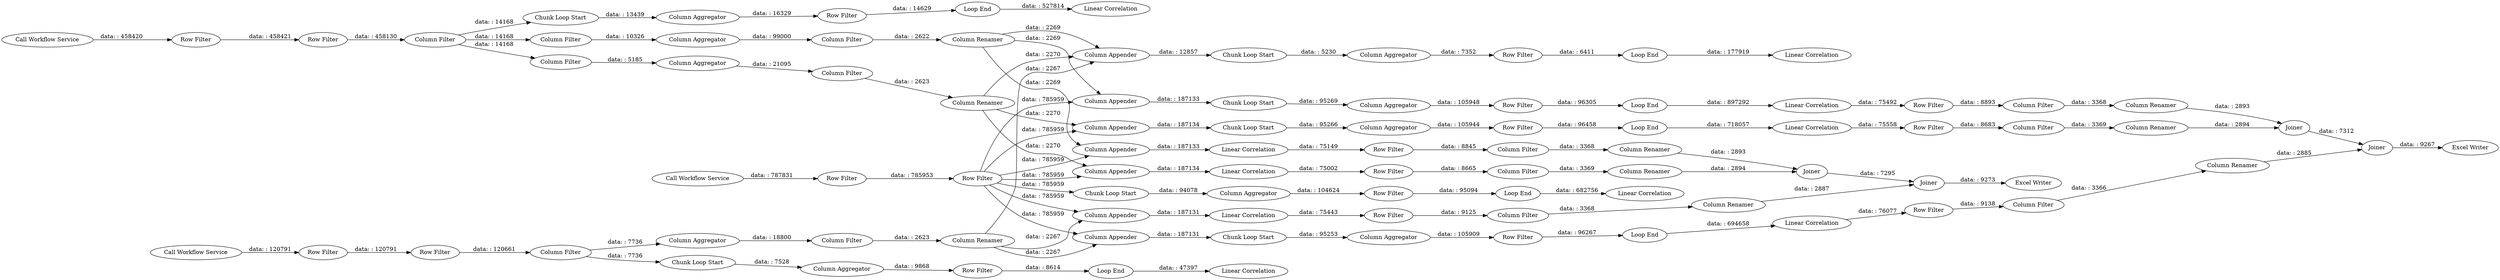 digraph {
	"1931894489663089356_20" [label="Column Aggregator"]
	"-3132961559920300365_20" [label="Column Aggregator"]
	"1931894489663089356_19" [label="Chunk Loop Start"]
	"-3765756869737892010_89" [label="Column Appender"]
	"-3765756869737892010_15" [label="Row Filter"]
	"-3765756869737892010_68" [label=Joiner]
	"-3765756869737892010_59" [label="Column Filter"]
	"910411156693689522_21" [label="Row Filter"]
	"-3912743730319187554_20" [label="Column Aggregator"]
	"910411156693689522_20" [label="Column Aggregator"]
	"-3765756869737892010_61" [label="Column Filter"]
	"-3765756869737892010_41" [label="Linear Correlation"]
	"-3765756869737892010_33" [label="Linear Correlation"]
	"5790085197815063431_20" [label="Column Aggregator"]
	"-3765756869737892010_24" [label="Column Aggregator"]
	"-3765756869737892010_25" [label="Column Filter"]
	"-3765756869737892010_84" [label="Column Renamer"]
	"-3765756869737892010_29" [label="Linear Correlation"]
	"-3765756869737892010_74" [label="Column Renamer"]
	"-3132961559920300365_21" [label="Row Filter"]
	"1931894489663089356_18" [label="Loop End"]
	"-3765756869737892010_50" [label="Row Filter"]
	"-4735007784854174348_20" [label="Column Aggregator"]
	"6174775309887902955_20" [label="Column Aggregator"]
	"-3765756869737892010_94" [label="Row Filter"]
	"5790085197815063431_21" [label="Row Filter"]
	"-3765756869737892010_30" [label="Column Filter"]
	"5790085197815063431_19" [label="Chunk Loop Start"]
	"6174775309887902955_19" [label="Chunk Loop Start"]
	"-3765756869737892010_16" [label="Linear Correlation"]
	"-3765756869737892010_66" [label="Row Filter"]
	"-3765756869737892010_91" [label=Joiner]
	"-3765756869737892010_95" [label="Row Filter"]
	"-3765756869737892010_47" [label="Column Aggregator"]
	"-3765756869737892010_71" [label="Column Filter"]
	"-3912743730319187554_21" [label="Row Filter"]
	"-3765756869737892010_51" [label="Column Renamer"]
	"-3765756869737892010_96" [label="Linear Correlation"]
	"-3765756869737892010_92" [label="Excel Writer"]
	"910411156693689522_19" [label="Chunk Loop Start"]
	"-3765756869737892010_42" [label="Row Filter"]
	"-4735007784854174348_18" [label="Loop End"]
	"-3765756869737892010_75" [label=Joiner]
	"-3765756869737892010_53" [label="Column Renamer"]
	"1931894489663089356_21" [label="Row Filter"]
	"-4735007784854174348_21" [label="Row Filter"]
	"-3765756869737892010_45" [label="Call Workflow Service"]
	"-3765756869737892010_87" [label="Column Renamer"]
	"-3132961559920300365_19" [label="Chunk Loop Start"]
	"-3765756869737892010_64" [label="Linear Correlation"]
	"-3765756869737892010_90" [label="Linear Correlation"]
	"-3765756869737892010_35" [label="Column Aggregator"]
	"-3765756869737892010_26" [label="Column Appender"]
	"-3765756869737892010_36" [label="Column Appender"]
	"-3765756869737892010_49" [label="Column Filter"]
	"5790085197815063431_18" [label="Loop End"]
	"-3765756869737892010_69" [label="Column Filter"]
	"-3765756869737892010_55" [label="Row Filter"]
	"-3765756869737892010_78" [label=Joiner]
	"-3765756869737892010_67" [label="Row Filter"]
	"-3765756869737892010_73" [label="Column Renamer"]
	"-3765756869737892010_83" [label="Column Filter"]
	"-3132961559920300365_18" [label="Loop End"]
	"-3765756869737892010_82" [label="Linear Correlation"]
	"-3765756869737892010_60" [label="Column Filter"]
	"-3912743730319187554_19" [label="Chunk Loop Start"]
	"-3765756869737892010_31" [label="Column Appender"]
	"-3765756869737892010_72" [label="Column Renamer"]
	"910411156693689522_18" [label="Loop End"]
	"-3765756869737892010_85" [label="Column Appender"]
	"-3765756869737892010_17" [label="Row Filter"]
	"-3765756869737892010_38" [label="Linear Correlation"]
	"-4735007784854174348_19" [label="Chunk Loop Start"]
	"-3765756869737892010_52" [label="Column Renamer"]
	"-3765756869737892010_76" [label="Excel Writer"]
	"-3765756869737892010_14" [label="Linear Correlation"]
	"6174775309887902955_18" [label="Loop End"]
	"-3765756869737892010_1" [label="Call Workflow Service"]
	"-3765756869737892010_80" [label="Column Appender"]
	"-3765756869737892010_79" [label="Column Filter"]
	"-3765756869737892010_48" [label="Column Filter"]
	"-3765756869737892010_65" [label="Row Filter"]
	"-3912743730319187554_18" [label="Loop End"]
	"-3765756869737892010_97" [label="Row Filter"]
	"-3765756869737892010_2" [label="Call Workflow Service"]
	"-3765756869737892010_86" [label="Column Renamer"]
	"-3765756869737892010_70" [label="Column Filter"]
	"6174775309887902955_21" [label="Row Filter"]
	"-3765756869737892010_54" [label="Row Filter"]
	"-3765756869737892010_77" [label="Column Filter"]
	"-3765756869737892010_62" [label="Column Appender"]
	"-3765756869737892010_54" -> "-3765756869737892010_85" [label="data: : 785959"]
	"-3765756869737892010_49" -> "-3765756869737892010_47" [label="data: : 7736"]
	"-3765756869737892010_55" -> "-3765756869737892010_59" [label="data: : 458130"]
	"910411156693689522_21" -> "910411156693689522_18" [label="data: : 96267"]
	"-3765756869737892010_78" -> "-3765756869737892010_91" [label="data: : 7295"]
	"6174775309887902955_20" -> "6174775309887902955_21" [label="data: : 7352"]
	"-3765756869737892010_52" -> "-3765756869737892010_36" [label="data: : 2269"]
	"1931894489663089356_20" -> "1931894489663089356_21" [label="data: : 105944"]
	"-3765756869737892010_97" -> "-3765756869737892010_77" [label="data: : 8845"]
	"910411156693689522_18" -> "-3765756869737892010_64" [label="data: : 694658"]
	"-3765756869737892010_24" -> "-3765756869737892010_25" [label="data: : 21095"]
	"-3765756869737892010_26" -> "1931894489663089356_19" [label="data: : 187134"]
	"-3765756869737892010_48" -> "-3765756869737892010_51" [label="data: : 2623"]
	"-3765756869737892010_86" -> "-3765756869737892010_78" [label="data: : 2893"]
	"-3765756869737892010_68" -> "-3765756869737892010_75" [label="data: : 7312"]
	"-3765756869737892010_83" -> "-3765756869737892010_87" [label="data: : 3368"]
	"-3765756869737892010_31" -> "-3912743730319187554_19" [label="data: : 187133"]
	"-3765756869737892010_67" -> "-3765756869737892010_70" [label="data: : 8893"]
	"6174775309887902955_19" -> "6174775309887902955_20" [label="data: : 5230"]
	"-3132961559920300365_18" -> "-3765756869737892010_41" [label="data: : 47397"]
	"-3765756869737892010_54" -> "-3765756869737892010_62" [label="data: : 785959"]
	"-3765756869737892010_59" -> "-3765756869737892010_61" [label="data: : 14168"]
	"-3132961559920300365_19" -> "-3132961559920300365_20" [label="data: : 7528"]
	"5790085197815063431_19" -> "5790085197815063431_20" [label="data: : 13439"]
	"-3765756869737892010_65" -> "-3765756869737892010_71" [label="data: : 9138"]
	"-3765756869737892010_1" -> "-3765756869737892010_15" [label="data: : 458420"]
	"-3765756869737892010_82" -> "-3765756869737892010_95" [label="data: : 75002"]
	"-3765756869737892010_45" -> "-3765756869737892010_42" [label="data: : 120791"]
	"-3765756869737892010_54" -> "-3765756869737892010_31" [label="data: : 785959"]
	"-3132961559920300365_20" -> "-3132961559920300365_21" [label="data: : 9868"]
	"-3765756869737892010_94" -> "-3765756869737892010_83" [label="data: : 9125"]
	"-3765756869737892010_95" -> "-3765756869737892010_79" [label="data: : 8665"]
	"-4735007784854174348_18" -> "-3765756869737892010_16" [label="data: : 682756"]
	"-3765756869737892010_52" -> "-3765756869737892010_31" [label="data: : 2269"]
	"-3765756869737892010_96" -> "-3765756869737892010_97" [label="data: : 75149"]
	"-3765756869737892010_51" -> "-3765756869737892010_85" [label="data: : 2267"]
	"-3765756869737892010_61" -> "-3765756869737892010_35" [label="data: : 10326"]
	"-3912743730319187554_21" -> "-3912743730319187554_18" [label="data: : 96305"]
	"-3765756869737892010_35" -> "-3765756869737892010_30" [label="data: : 99000"]
	"-3765756869737892010_53" -> "-3765756869737892010_26" [label="data: : 2270"]
	"-3765756869737892010_29" -> "-3765756869737892010_66" [label="data: : 75558"]
	"-3765756869737892010_84" -> "-3765756869737892010_78" [label="data: : 2894"]
	"-3765756869737892010_25" -> "-3765756869737892010_53" [label="data: : 2623"]
	"-3765756869737892010_52" -> "-3765756869737892010_89" [label="data: : 2269"]
	"-3765756869737892010_59" -> "-3765756869737892010_60" [label="data: : 14168"]
	"-3765756869737892010_74" -> "-3765756869737892010_75" [label="data: : 2885"]
	"-3765756869737892010_90" -> "-3765756869737892010_94" [label="data: : 75443"]
	"-3765756869737892010_60" -> "-3765756869737892010_24" [label="data: : 5185"]
	"910411156693689522_19" -> "910411156693689522_20" [label="data: : 95253"]
	"-3132961559920300365_21" -> "-3132961559920300365_18" [label="data: : 8614"]
	"-3765756869737892010_54" -> "-3765756869737892010_26" [label="data: : 785959"]
	"-3765756869737892010_80" -> "-3765756869737892010_82" [label="data: : 187134"]
	"1931894489663089356_18" -> "-3765756869737892010_29" [label="data: : 718057"]
	"-3765756869737892010_71" -> "-3765756869737892010_74" [label="data: : 3366"]
	"-3765756869737892010_54" -> "-3765756869737892010_80" [label="data: : 785959"]
	"-3765756869737892010_17" -> "-3765756869737892010_54" [label="data: : 785953"]
	"5790085197815063431_20" -> "5790085197815063431_21" [label="data: : 16329"]
	"-3765756869737892010_49" -> "-3132961559920300365_19" [label="data: : 7736"]
	"-3765756869737892010_53" -> "-3765756869737892010_80" [label="data: : 2270"]
	"-3765756869737892010_59" -> "5790085197815063431_19" [label="data: : 14168"]
	"-3765756869737892010_89" -> "-3765756869737892010_96" [label="data: : 187133"]
	"-3765756869737892010_62" -> "910411156693689522_19" [label="data: : 187131"]
	"1931894489663089356_19" -> "1931894489663089356_20" [label="data: : 95266"]
	"-3765756869737892010_47" -> "-3765756869737892010_48" [label="data: : 18800"]
	"-3765756869737892010_79" -> "-3765756869737892010_84" [label="data: : 3369"]
	"-4735007784854174348_19" -> "-4735007784854174348_20" [label="data: : 94078"]
	"-4735007784854174348_21" -> "-4735007784854174348_18" [label="data: : 95094"]
	"-3765756869737892010_54" -> "-3765756869737892010_89" [label="data: : 785959"]
	"-3765756869737892010_15" -> "-3765756869737892010_55" [label="data: : 458421"]
	"-3765756869737892010_66" -> "-3765756869737892010_69" [label="data: : 8683"]
	"-3765756869737892010_72" -> "-3765756869737892010_68" [label="data: : 2894"]
	"1931894489663089356_21" -> "1931894489663089356_18" [label="data: : 96458"]
	"910411156693689522_20" -> "910411156693689522_21" [label="data: : 105909"]
	"-3912743730319187554_20" -> "-3912743730319187554_21" [label="data: : 105948"]
	"6174775309887902955_18" -> "-3765756869737892010_38" [label="data: : 177919"]
	"-3765756869737892010_77" -> "-3765756869737892010_86" [label="data: : 3368"]
	"-3912743730319187554_19" -> "-3912743730319187554_20" [label="data: : 95269"]
	"-3765756869737892010_33" -> "-3765756869737892010_67" [label="data: : 75492"]
	"-3765756869737892010_87" -> "-3765756869737892010_91" [label="data: : 2887"]
	"-3765756869737892010_51" -> "-3765756869737892010_62" [label="data: : 2267"]
	"-3765756869737892010_75" -> "-3765756869737892010_76" [label="data: : 9267"]
	"6174775309887902955_21" -> "6174775309887902955_18" [label="data: : 6411"]
	"5790085197815063431_21" -> "5790085197815063431_18" [label="data: : 14629"]
	"-3765756869737892010_53" -> "-3765756869737892010_36" [label="data: : 2270"]
	"-3765756869737892010_30" -> "-3765756869737892010_52" [label="data: : 2622"]
	"-3765756869737892010_70" -> "-3765756869737892010_73" [label="data: : 3368"]
	"-3765756869737892010_73" -> "-3765756869737892010_68" [label="data: : 2893"]
	"-4735007784854174348_20" -> "-4735007784854174348_21" [label="data: : 104624"]
	"-3765756869737892010_54" -> "-4735007784854174348_19" [label="data: : 785959"]
	"-3765756869737892010_51" -> "-3765756869737892010_36" [label="data: : 2267"]
	"-3765756869737892010_64" -> "-3765756869737892010_65" [label="data: : 76077"]
	"-3912743730319187554_18" -> "-3765756869737892010_33" [label="data: : 897292"]
	"-3765756869737892010_42" -> "-3765756869737892010_50" [label="data: : 120791"]
	"-3765756869737892010_85" -> "-3765756869737892010_90" [label="data: : 187131"]
	"-3765756869737892010_2" -> "-3765756869737892010_17" [label="data: : 787831"]
	"-3765756869737892010_91" -> "-3765756869737892010_92" [label="data: : 9273"]
	"-3765756869737892010_36" -> "6174775309887902955_19" [label="data: : 12857"]
	"-3765756869737892010_50" -> "-3765756869737892010_49" [label="data: : 120661"]
	"5790085197815063431_18" -> "-3765756869737892010_14" [label="data: : 527814"]
	"-3765756869737892010_69" -> "-3765756869737892010_72" [label="data: : 3369"]
	rankdir=LR
}
